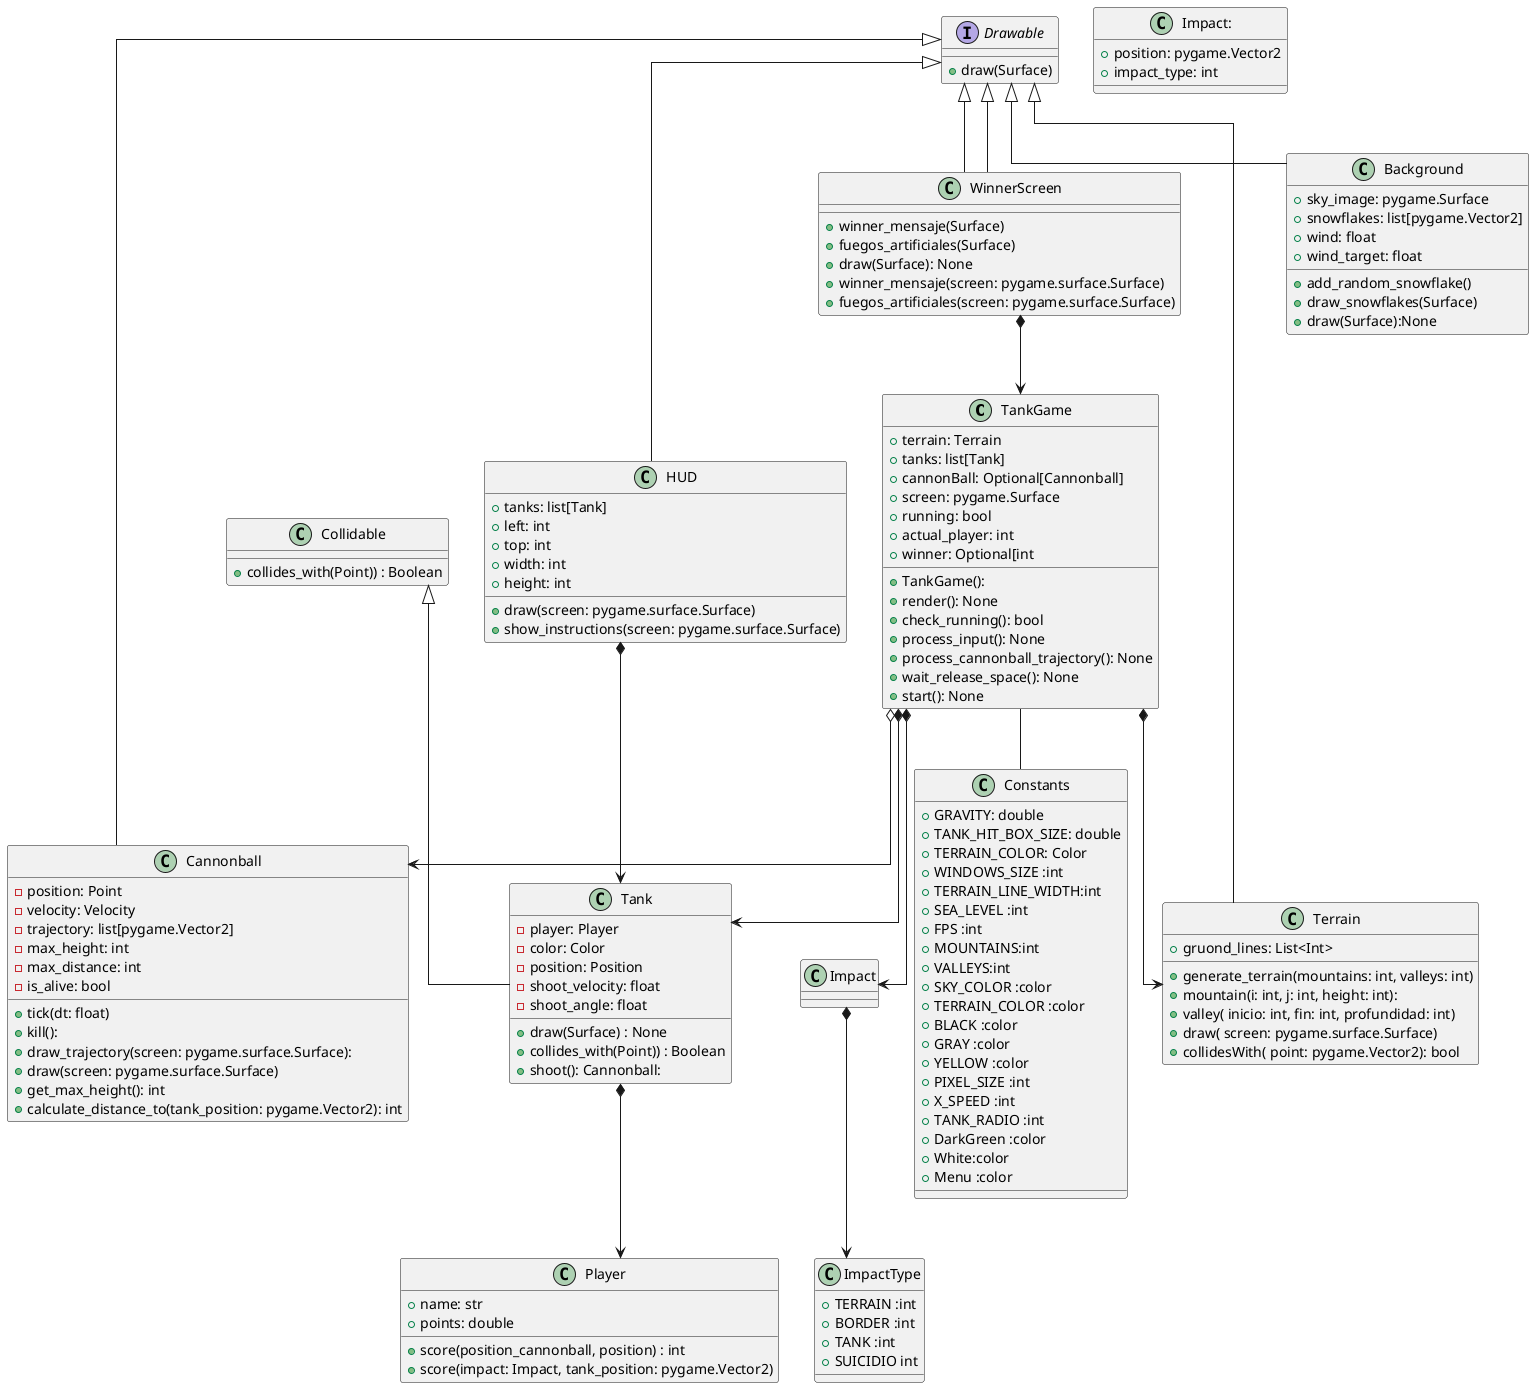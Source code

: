 @startuml

top to bottom direction
skinparam linetype ortho

' Fco
class TankGame {
    + terrain: Terrain
    + tanks: list[Tank]
    + cannonBall: Optional[Cannonball]
    + screen: pygame.Surface
    + running: bool
    + actual_player: int
    + winner: Optional[int

    + TankGame():
    + render(): None
    + check_running(): bool
    + process_input(): None
    + process_cannonball_trajectory(): None
    + wait_release_space(): None
    + start(): None

}

class Cannonball extends Drawable {
    - position: Point
    - velocity: Velocity
    - trajectory: list[pygame.Vector2]
    - max_height: int
    - max_distance: int
    - is_alive: bool

    +tick(dt: float)
    +kill():
    +draw_trajectory(screen: pygame.surface.Surface):
    +draw(screen: pygame.surface.Surface)
    +get_max_height(): int
    +calculate_distance_to(tank_position: pygame.Vector2): int



}

interface Drawable {
    + draw(Surface)
}

class HUD extends Drawable{
    + tanks: list[Tank]
    + left: int
    + top: int
    + width: int
    + height: int
 +draw(screen: pygame.surface.Surface)
 +show_instructions(screen: pygame.surface.Surface)

 }
class WinnerScreen extends Drawable{
    +winner_mensaje(Surface)
    +fuegos_artificiales(Surface)
    +draw(Surface): None
}

class Terrain extends Drawable {
    +gruond_lines: List<Int>

    + generate_terrain(mountains: int, valleys: int)
    +mountain(i: int, j: int, height: int):
    +valley( inicio: int, fin: int, profundidad: int)
    +draw( screen: pygame.surface.Surface)
    +collidesWith( point: pygame.Vector2): bool
}
class Collidable {
 +collides_with(Point)) : Boolean
}

class Background extends Drawable{
    +sky_image: pygame.Surface
    +snowflakes: list[pygame.Vector2]
    +wind: float
    +wind_target: float

    + add_random_snowflake()
    + draw_snowflakes(Surface)
    +draw(Surface):None
}
class Tank extends Collidable  {
    - player: Player
    - color: Color
    - position: Position
    -shoot_velocity: float
    -shoot_angle: float

    +draw(Surface) : None
    +collides_with(Point)) : Boolean
    +shoot(): Cannonball:
}

class Player {
    +name: str
    + points: double
    +score(position_cannonball, position) : int
    +score(impact: Impact, tank_position: pygame.Vector2)
}
class WinnerScreen extends Drawable
{
    +winner_mensaje(screen: pygame.surface.Surface)
    +fuegos_artificiales(screen: pygame.surface.Surface)
}
class Impact:
{
    +position: pygame.Vector2
    +impact_type: int

}

class Constants {
    + GRAVITY: double
    + TANK_HIT_BOX_SIZE: double
    + TERRAIN_COLOR: Color
    + WINDOWS_SIZE :int
    + TERRAIN_LINE_WIDTH:int
    + SEA_LEVEL :int
    + FPS :int
    +MOUNTAINS:int
    +VALLEYS:int
    +SKY_COLOR :color
    +TERRAIN_COLOR :color
    +BLACK :color
    +GRAY :color
    +YELLOW :color
    +PIXEL_SIZE :int
    +X_SPEED :int
    +TANK_RADIO :int
    +DarkGreen :color
    +White:color
    +Menu :color
}
class ImpactType{
    +TERRAIN :int
    +BORDER :int
    +TANK :int
    +SUICIDIO int
}
TankGame -- Constants
WinnerScreen *-->  TankGame
TankGame *--> Tank
TankGame o--> Cannonball
TankGame *--> Terrain
Tank *--> Player
HUD *--> Tank
Impact *-->ImpactType
TankGame *-->Impact

@enduml